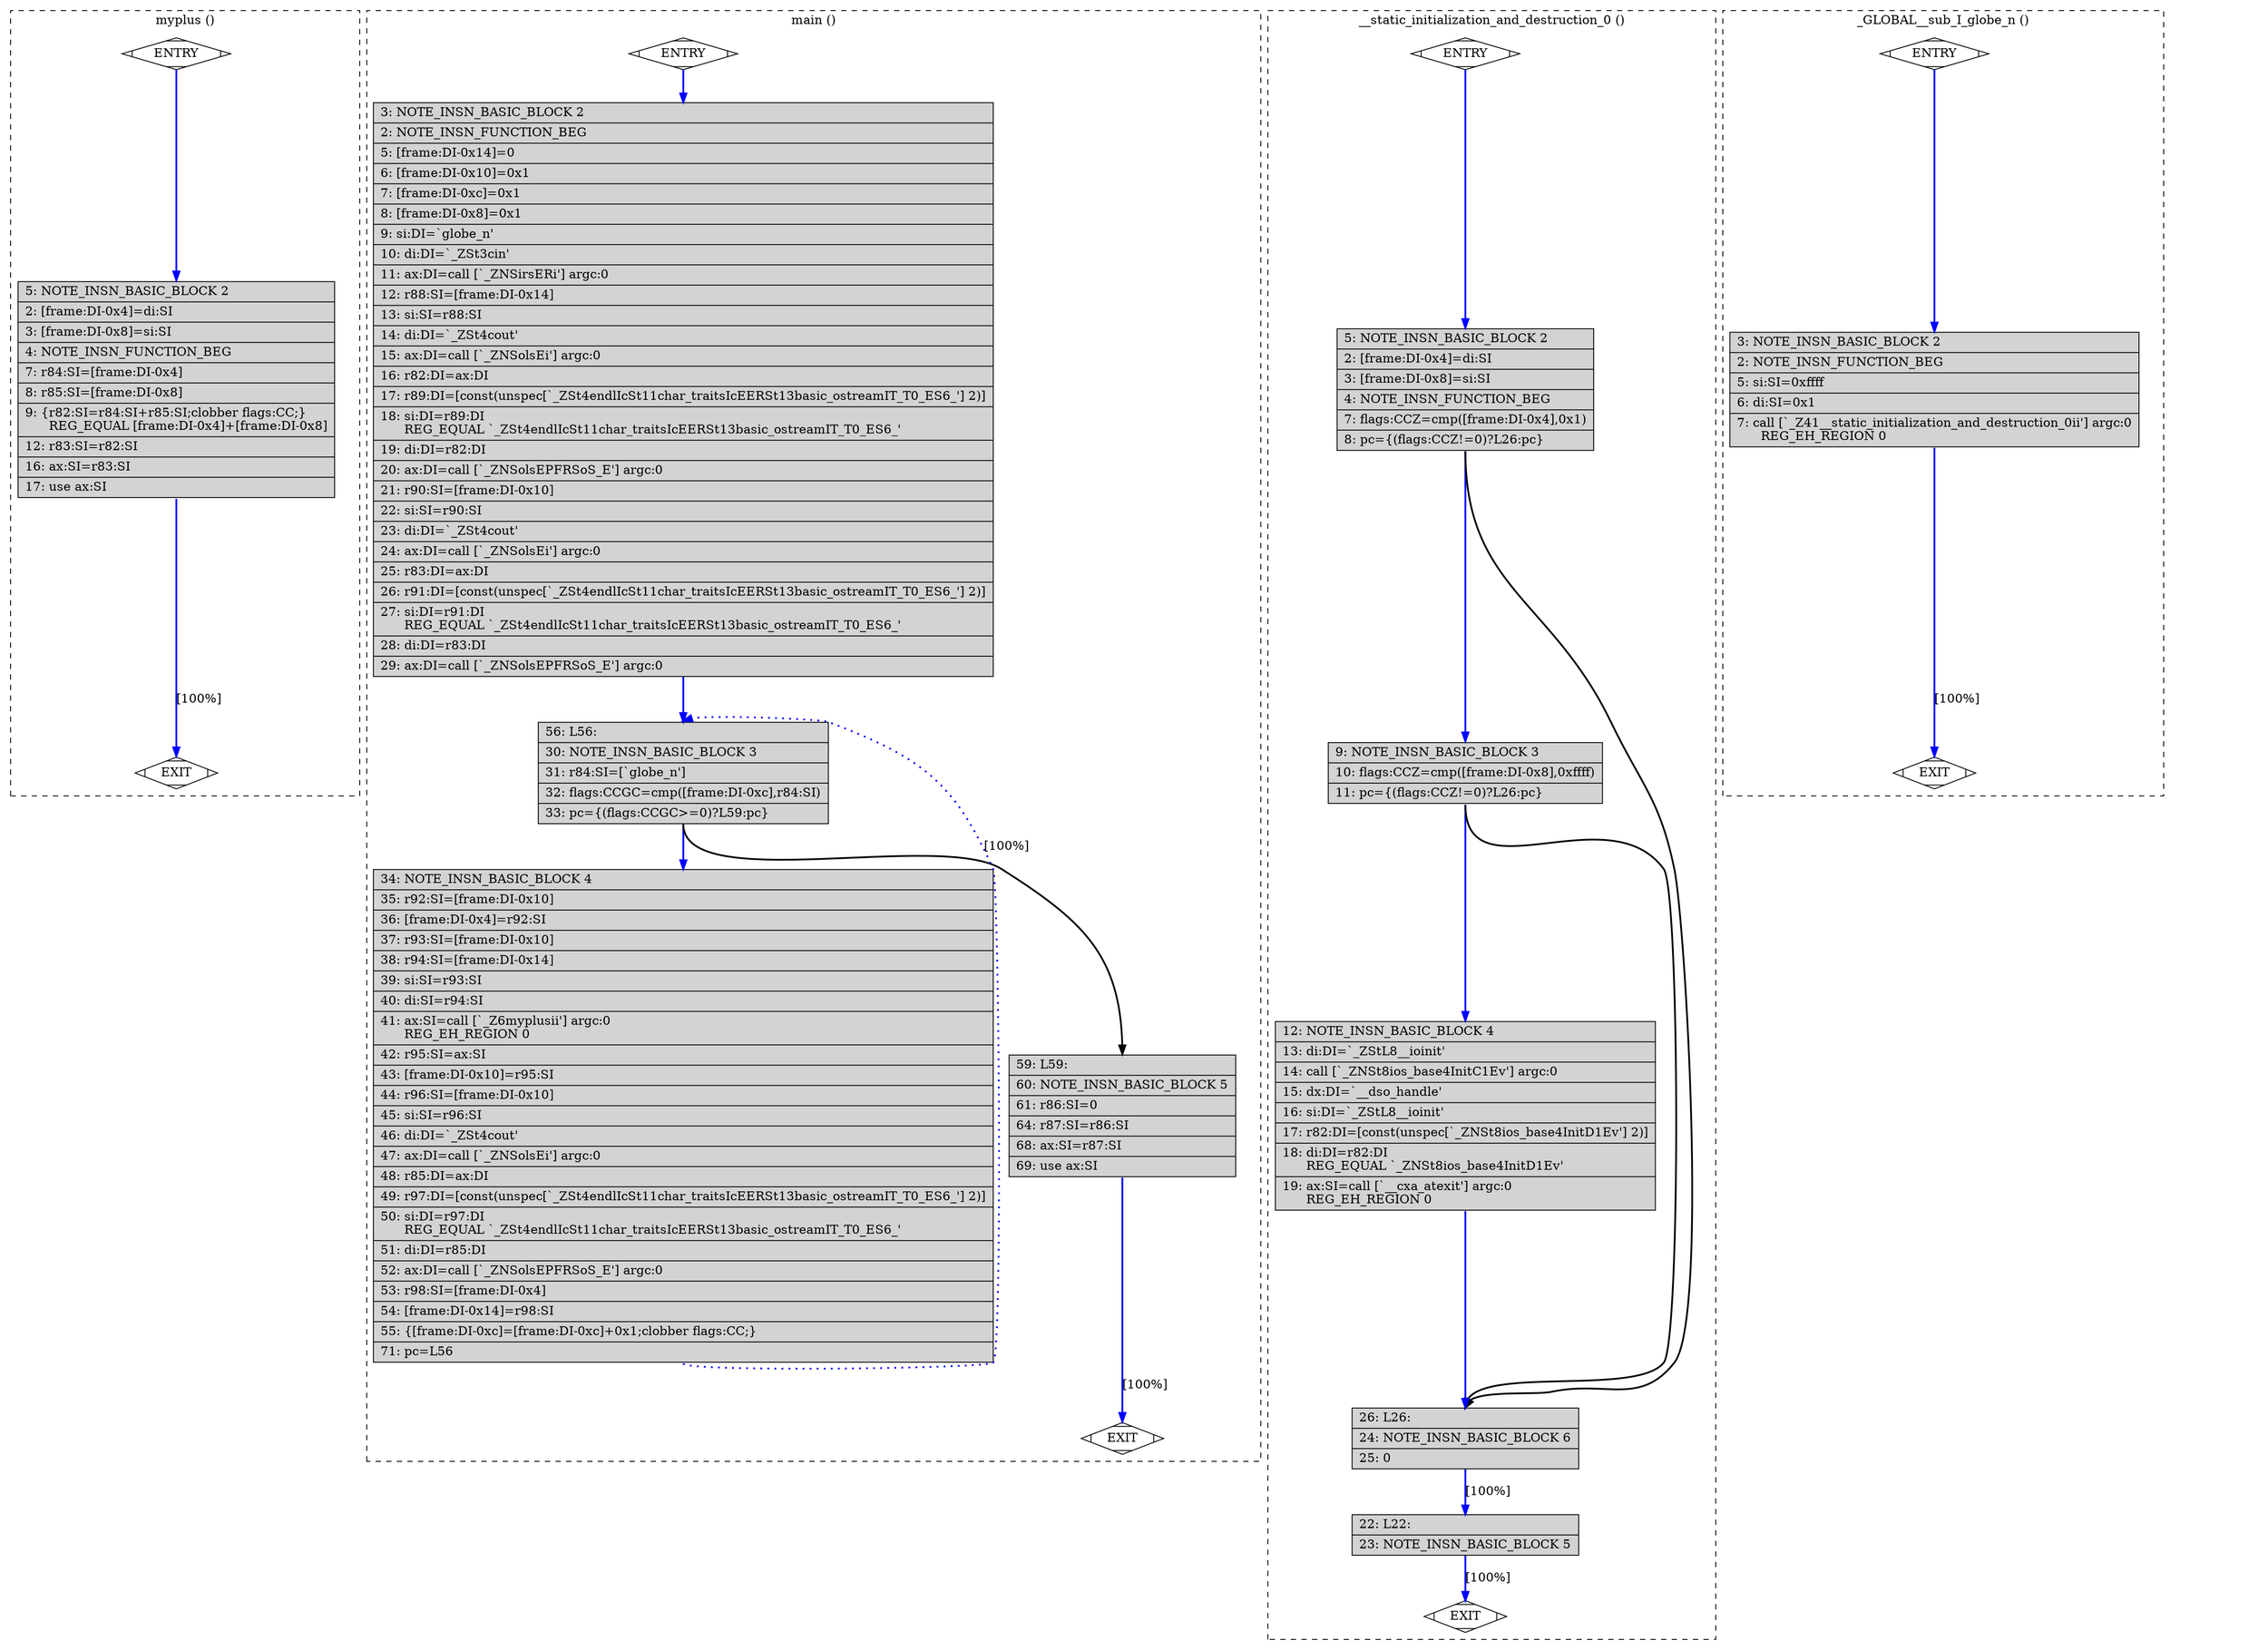 digraph "fibo.cpp.271r.split1" {
overlap=false;
subgraph "cluster_myplus" {
	style="dashed";
	color="black";
	label="myplus ()";
	fn_1522_basic_block_0 [shape=Mdiamond,style=filled,fillcolor=white,label="ENTRY"];

	fn_1522_basic_block_2 [shape=record,style=filled,fillcolor=lightgrey,label="{\ \ \ \ 5:\ NOTE_INSN_BASIC_BLOCK\ 2\l\
|\ \ \ \ 2:\ [frame:DI-0x4]=di:SI\l\
|\ \ \ \ 3:\ [frame:DI-0x8]=si:SI\l\
|\ \ \ \ 4:\ NOTE_INSN_FUNCTION_BEG\l\
|\ \ \ \ 7:\ r84:SI=[frame:DI-0x4]\l\
|\ \ \ \ 8:\ r85:SI=[frame:DI-0x8]\l\
|\ \ \ \ 9:\ \{r82:SI=r84:SI+r85:SI;clobber\ flags:CC;\}\l\
\ \ \ \ \ \ REG_EQUAL\ [frame:DI-0x4]+[frame:DI-0x8]\l\
|\ \ \ 12:\ r83:SI=r82:SI\l\
|\ \ \ 16:\ ax:SI=r83:SI\l\
|\ \ \ 17:\ use\ ax:SI\l\
}"];

	fn_1522_basic_block_1 [shape=Mdiamond,style=filled,fillcolor=white,label="EXIT"];

	fn_1522_basic_block_0:s -> fn_1522_basic_block_2:n [style="solid,bold",color=blue,weight=100,constraint=true];
	fn_1522_basic_block_2:s -> fn_1522_basic_block_1:n [style="solid,bold",color=blue,weight=100,constraint=true,label="[100%]"];
	fn_1522_basic_block_0:s -> fn_1522_basic_block_1:n [style="invis",constraint=true];
}
subgraph "cluster_main" {
	style="dashed";
	color="black";
	label="main ()";
	fn_1523_basic_block_0 [shape=Mdiamond,style=filled,fillcolor=white,label="ENTRY"];

	fn_1523_basic_block_2 [shape=record,style=filled,fillcolor=lightgrey,label="{\ \ \ \ 3:\ NOTE_INSN_BASIC_BLOCK\ 2\l\
|\ \ \ \ 2:\ NOTE_INSN_FUNCTION_BEG\l\
|\ \ \ \ 5:\ [frame:DI-0x14]=0\l\
|\ \ \ \ 6:\ [frame:DI-0x10]=0x1\l\
|\ \ \ \ 7:\ [frame:DI-0xc]=0x1\l\
|\ \ \ \ 8:\ [frame:DI-0x8]=0x1\l\
|\ \ \ \ 9:\ si:DI=`globe_n'\l\
|\ \ \ 10:\ di:DI=`_ZSt3cin'\l\
|\ \ \ 11:\ ax:DI=call\ [`_ZNSirsERi']\ argc:0\l\
|\ \ \ 12:\ r88:SI=[frame:DI-0x14]\l\
|\ \ \ 13:\ si:SI=r88:SI\l\
|\ \ \ 14:\ di:DI=`_ZSt4cout'\l\
|\ \ \ 15:\ ax:DI=call\ [`_ZNSolsEi']\ argc:0\l\
|\ \ \ 16:\ r82:DI=ax:DI\l\
|\ \ \ 17:\ r89:DI=[const(unspec[`_ZSt4endlIcSt11char_traitsIcEERSt13basic_ostreamIT_T0_ES6_']\ 2)]\l\
|\ \ \ 18:\ si:DI=r89:DI\l\
\ \ \ \ \ \ REG_EQUAL\ `_ZSt4endlIcSt11char_traitsIcEERSt13basic_ostreamIT_T0_ES6_'\l\
|\ \ \ 19:\ di:DI=r82:DI\l\
|\ \ \ 20:\ ax:DI=call\ [`_ZNSolsEPFRSoS_E']\ argc:0\l\
|\ \ \ 21:\ r90:SI=[frame:DI-0x10]\l\
|\ \ \ 22:\ si:SI=r90:SI\l\
|\ \ \ 23:\ di:DI=`_ZSt4cout'\l\
|\ \ \ 24:\ ax:DI=call\ [`_ZNSolsEi']\ argc:0\l\
|\ \ \ 25:\ r83:DI=ax:DI\l\
|\ \ \ 26:\ r91:DI=[const(unspec[`_ZSt4endlIcSt11char_traitsIcEERSt13basic_ostreamIT_T0_ES6_']\ 2)]\l\
|\ \ \ 27:\ si:DI=r91:DI\l\
\ \ \ \ \ \ REG_EQUAL\ `_ZSt4endlIcSt11char_traitsIcEERSt13basic_ostreamIT_T0_ES6_'\l\
|\ \ \ 28:\ di:DI=r83:DI\l\
|\ \ \ 29:\ ax:DI=call\ [`_ZNSolsEPFRSoS_E']\ argc:0\l\
}"];

	fn_1523_basic_block_3 [shape=record,style=filled,fillcolor=lightgrey,label="{\ \ \ 56:\ L56:\l\
|\ \ \ 30:\ NOTE_INSN_BASIC_BLOCK\ 3\l\
|\ \ \ 31:\ r84:SI=[`globe_n']\l\
|\ \ \ 32:\ flags:CCGC=cmp([frame:DI-0xc],r84:SI)\l\
|\ \ \ 33:\ pc=\{(flags:CCGC\>=0)?L59:pc\}\l\
}"];

	fn_1523_basic_block_4 [shape=record,style=filled,fillcolor=lightgrey,label="{\ \ \ 34:\ NOTE_INSN_BASIC_BLOCK\ 4\l\
|\ \ \ 35:\ r92:SI=[frame:DI-0x10]\l\
|\ \ \ 36:\ [frame:DI-0x4]=r92:SI\l\
|\ \ \ 37:\ r93:SI=[frame:DI-0x10]\l\
|\ \ \ 38:\ r94:SI=[frame:DI-0x14]\l\
|\ \ \ 39:\ si:SI=r93:SI\l\
|\ \ \ 40:\ di:SI=r94:SI\l\
|\ \ \ 41:\ ax:SI=call\ [`_Z6myplusii']\ argc:0\l\
\ \ \ \ \ \ REG_EH_REGION\ 0\l\
|\ \ \ 42:\ r95:SI=ax:SI\l\
|\ \ \ 43:\ [frame:DI-0x10]=r95:SI\l\
|\ \ \ 44:\ r96:SI=[frame:DI-0x10]\l\
|\ \ \ 45:\ si:SI=r96:SI\l\
|\ \ \ 46:\ di:DI=`_ZSt4cout'\l\
|\ \ \ 47:\ ax:DI=call\ [`_ZNSolsEi']\ argc:0\l\
|\ \ \ 48:\ r85:DI=ax:DI\l\
|\ \ \ 49:\ r97:DI=[const(unspec[`_ZSt4endlIcSt11char_traitsIcEERSt13basic_ostreamIT_T0_ES6_']\ 2)]\l\
|\ \ \ 50:\ si:DI=r97:DI\l\
\ \ \ \ \ \ REG_EQUAL\ `_ZSt4endlIcSt11char_traitsIcEERSt13basic_ostreamIT_T0_ES6_'\l\
|\ \ \ 51:\ di:DI=r85:DI\l\
|\ \ \ 52:\ ax:DI=call\ [`_ZNSolsEPFRSoS_E']\ argc:0\l\
|\ \ \ 53:\ r98:SI=[frame:DI-0x4]\l\
|\ \ \ 54:\ [frame:DI-0x14]=r98:SI\l\
|\ \ \ 55:\ \{[frame:DI-0xc]=[frame:DI-0xc]+0x1;clobber\ flags:CC;\}\l\
|\ \ \ 71:\ pc=L56\l\
}"];

	fn_1523_basic_block_5 [shape=record,style=filled,fillcolor=lightgrey,label="{\ \ \ 59:\ L59:\l\
|\ \ \ 60:\ NOTE_INSN_BASIC_BLOCK\ 5\l\
|\ \ \ 61:\ r86:SI=0\l\
|\ \ \ 64:\ r87:SI=r86:SI\l\
|\ \ \ 68:\ ax:SI=r87:SI\l\
|\ \ \ 69:\ use\ ax:SI\l\
}"];

	fn_1523_basic_block_1 [shape=Mdiamond,style=filled,fillcolor=white,label="EXIT"];

	fn_1523_basic_block_0:s -> fn_1523_basic_block_2:n [style="solid,bold",color=blue,weight=100,constraint=true];
	fn_1523_basic_block_2:s -> fn_1523_basic_block_3:n [style="solid,bold",color=blue,weight=100,constraint=true];
	fn_1523_basic_block_3:s -> fn_1523_basic_block_5:n [style="solid,bold",color=black,weight=10,constraint=true];
	fn_1523_basic_block_3:s -> fn_1523_basic_block_4:n [style="solid,bold",color=blue,weight=100,constraint=true];
	fn_1523_basic_block_4:s -> fn_1523_basic_block_3:n [style="dotted,bold",color=blue,weight=10,constraint=false,label="[100%]"];
	fn_1523_basic_block_5:s -> fn_1523_basic_block_1:n [style="solid,bold",color=blue,weight=100,constraint=true,label="[100%]"];
	fn_1523_basic_block_0:s -> fn_1523_basic_block_1:n [style="invis",constraint=true];
}
subgraph "cluster___static_initialization_and_destruction_0" {
	style="dashed";
	color="black";
	label="__static_initialization_and_destruction_0 ()";
	fn_2009_basic_block_0 [shape=Mdiamond,style=filled,fillcolor=white,label="ENTRY"];

	fn_2009_basic_block_2 [shape=record,style=filled,fillcolor=lightgrey,label="{\ \ \ \ 5:\ NOTE_INSN_BASIC_BLOCK\ 2\l\
|\ \ \ \ 2:\ [frame:DI-0x4]=di:SI\l\
|\ \ \ \ 3:\ [frame:DI-0x8]=si:SI\l\
|\ \ \ \ 4:\ NOTE_INSN_FUNCTION_BEG\l\
|\ \ \ \ 7:\ flags:CCZ=cmp([frame:DI-0x4],0x1)\l\
|\ \ \ \ 8:\ pc=\{(flags:CCZ!=0)?L26:pc\}\l\
}"];

	fn_2009_basic_block_3 [shape=record,style=filled,fillcolor=lightgrey,label="{\ \ \ \ 9:\ NOTE_INSN_BASIC_BLOCK\ 3\l\
|\ \ \ 10:\ flags:CCZ=cmp([frame:DI-0x8],0xffff)\l\
|\ \ \ 11:\ pc=\{(flags:CCZ!=0)?L26:pc\}\l\
}"];

	fn_2009_basic_block_4 [shape=record,style=filled,fillcolor=lightgrey,label="{\ \ \ 12:\ NOTE_INSN_BASIC_BLOCK\ 4\l\
|\ \ \ 13:\ di:DI=`_ZStL8__ioinit'\l\
|\ \ \ 14:\ call\ [`_ZNSt8ios_base4InitC1Ev']\ argc:0\l\
|\ \ \ 15:\ dx:DI=`__dso_handle'\l\
|\ \ \ 16:\ si:DI=`_ZStL8__ioinit'\l\
|\ \ \ 17:\ r82:DI=[const(unspec[`_ZNSt8ios_base4InitD1Ev']\ 2)]\l\
|\ \ \ 18:\ di:DI=r82:DI\l\
\ \ \ \ \ \ REG_EQUAL\ `_ZNSt8ios_base4InitD1Ev'\l\
|\ \ \ 19:\ ax:SI=call\ [`__cxa_atexit']\ argc:0\l\
\ \ \ \ \ \ REG_EH_REGION\ 0\l\
}"];

	fn_2009_basic_block_6 [shape=record,style=filled,fillcolor=lightgrey,label="{\ \ \ 26:\ L26:\l\
|\ \ \ 24:\ NOTE_INSN_BASIC_BLOCK\ 6\l\
|\ \ \ 25:\ 0\l\
}"];

	fn_2009_basic_block_5 [shape=record,style=filled,fillcolor=lightgrey,label="{\ \ \ 22:\ L22:\l\
|\ \ \ 23:\ NOTE_INSN_BASIC_BLOCK\ 5\l\
}"];

	fn_2009_basic_block_1 [shape=Mdiamond,style=filled,fillcolor=white,label="EXIT"];

	fn_2009_basic_block_0:s -> fn_2009_basic_block_2:n [style="solid,bold",color=blue,weight=100,constraint=true];
	fn_2009_basic_block_2:s -> fn_2009_basic_block_3:n [style="solid,bold",color=blue,weight=100,constraint=true];
	fn_2009_basic_block_2:s -> fn_2009_basic_block_6:n [style="solid,bold",color=black,weight=10,constraint=true];
	fn_2009_basic_block_3:s -> fn_2009_basic_block_4:n [style="solid,bold",color=blue,weight=100,constraint=true];
	fn_2009_basic_block_3:s -> fn_2009_basic_block_6:n [style="solid,bold",color=black,weight=10,constraint=true];
	fn_2009_basic_block_4:s -> fn_2009_basic_block_6:n [style="solid,bold",color=blue,weight=100,constraint=true];
	fn_2009_basic_block_6:s -> fn_2009_basic_block_5:n [style="solid,bold",color=blue,weight=100,constraint=true,label="[100%]"];
	fn_2009_basic_block_5:s -> fn_2009_basic_block_1:n [style="solid,bold",color=blue,weight=100,constraint=true,label="[100%]"];
	fn_2009_basic_block_0:s -> fn_2009_basic_block_1:n [style="invis",constraint=true];
}
subgraph "cluster__GLOBAL__sub_I_globe_n" {
	style="dashed";
	color="black";
	label="_GLOBAL__sub_I_globe_n ()";
	fn_2010_basic_block_0 [shape=Mdiamond,style=filled,fillcolor=white,label="ENTRY"];

	fn_2010_basic_block_2 [shape=record,style=filled,fillcolor=lightgrey,label="{\ \ \ \ 3:\ NOTE_INSN_BASIC_BLOCK\ 2\l\
|\ \ \ \ 2:\ NOTE_INSN_FUNCTION_BEG\l\
|\ \ \ \ 5:\ si:SI=0xffff\l\
|\ \ \ \ 6:\ di:SI=0x1\l\
|\ \ \ \ 7:\ call\ [`_Z41__static_initialization_and_destruction_0ii']\ argc:0\l\
\ \ \ \ \ \ REG_EH_REGION\ 0\l\
}"];

	fn_2010_basic_block_1 [shape=Mdiamond,style=filled,fillcolor=white,label="EXIT"];

	fn_2010_basic_block_0:s -> fn_2010_basic_block_2:n [style="solid,bold",color=blue,weight=100,constraint=true];
	fn_2010_basic_block_2:s -> fn_2010_basic_block_1:n [style="solid,bold",color=blue,weight=100,constraint=true,label="[100%]"];
	fn_2010_basic_block_0:s -> fn_2010_basic_block_1:n [style="invis",constraint=true];
}
}
